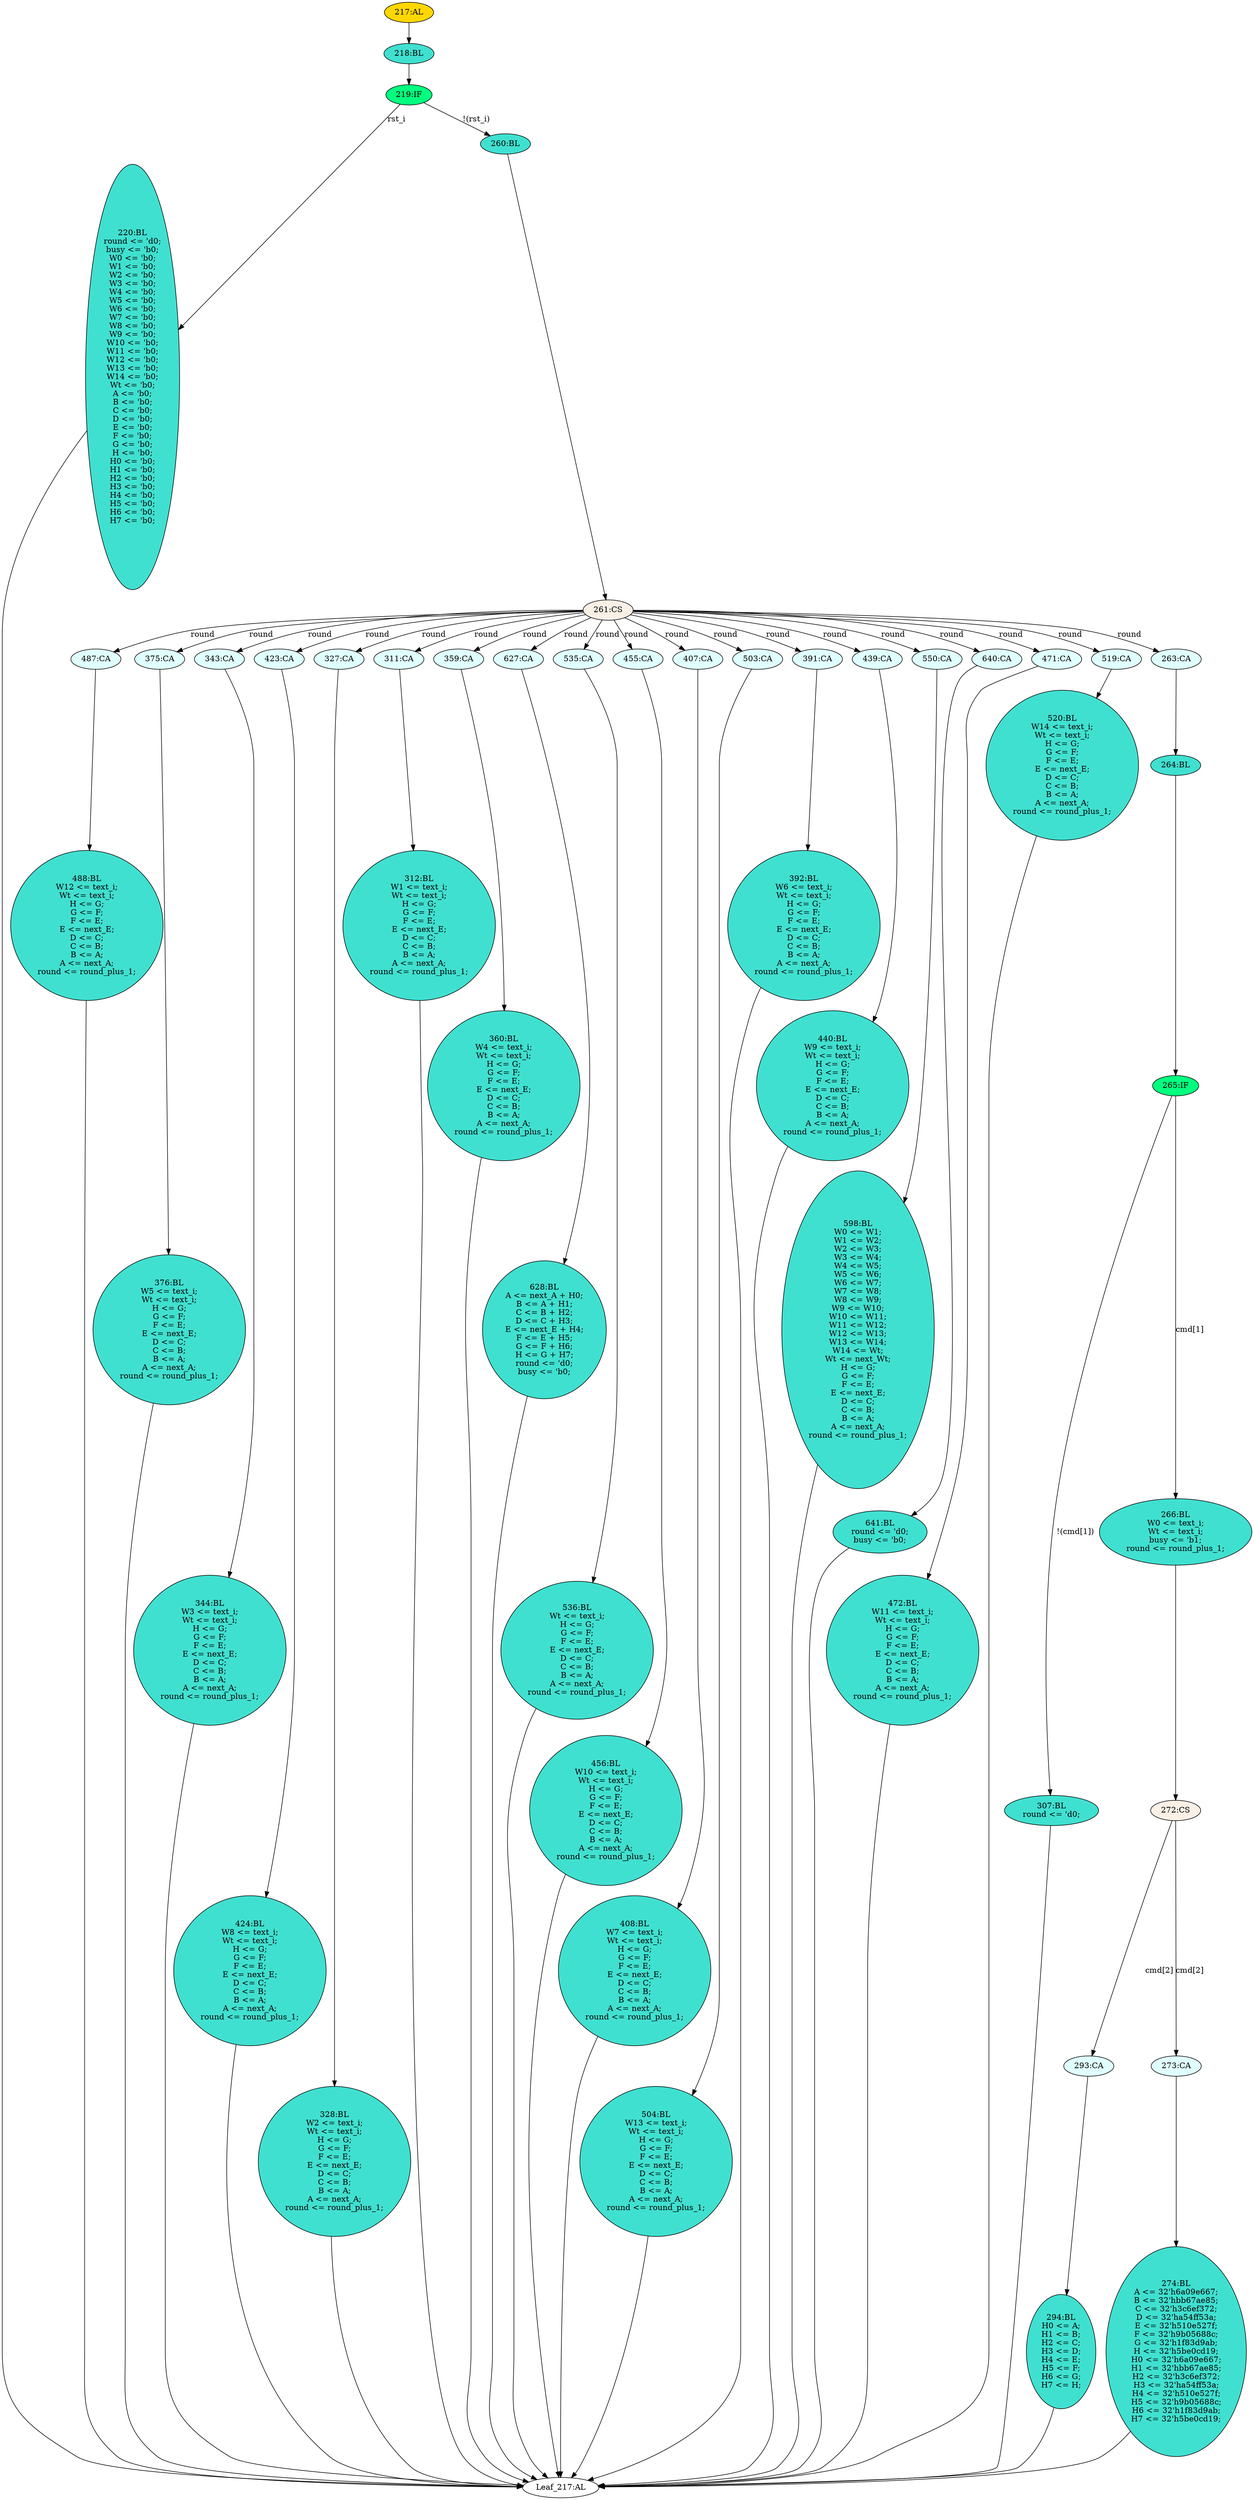 strict digraph "" {
	node [label="\N"];
	"487:CA"	 [ast="<pyverilog.vparser.ast.Case object at 0x7f28be082c10>",
		fillcolor=lightcyan,
		label="487:CA",
		statements="[]",
		style=filled,
		typ=Case];
	"488:BL"	 [ast="<pyverilog.vparser.ast.Block object at 0x7f28be082c90>",
		fillcolor=turquoise,
		label="488:BL
W12 <= text_i;
Wt <= text_i;
H <= G;
G <= F;
F <= E;
E <= next_E;
D <= C;
C <= B;
B <= A;
A <= next_A;
round <= round_plus_\
1;",
		statements="[<pyverilog.vparser.ast.NonblockingSubstitution object at 0x7f28be082cd0>, <pyverilog.vparser.ast.NonblockingSubstitution object \
at 0x7f28be082e10>, <pyverilog.vparser.ast.NonblockingSubstitution object at 0x7f28be082f50>, <pyverilog.vparser.ast.NonblockingSubstitution \
object at 0x7f28be0830d0>, <pyverilog.vparser.ast.NonblockingSubstitution object at 0x7f28be083210>, <pyverilog.vparser.ast.NonblockingSubstitution \
object at 0x7f28be083350>, <pyverilog.vparser.ast.NonblockingSubstitution object at 0x7f28be083490>, <pyverilog.vparser.ast.NonblockingSubstitution \
object at 0x7f28be0835d0>, <pyverilog.vparser.ast.NonblockingSubstitution object at 0x7f28be083710>, <pyverilog.vparser.ast.NonblockingSubstitution \
object at 0x7f28be083850>, <pyverilog.vparser.ast.NonblockingSubstitution object at 0x7f28be083990>]",
		style=filled,
		typ=Block];
	"487:CA" -> "488:BL"	 [cond="[]",
		lineno=None];
	"375:CA"	 [ast="<pyverilog.vparser.ast.Case object at 0x7f28be083b10>",
		fillcolor=lightcyan,
		label="375:CA",
		statements="[]",
		style=filled,
		typ=Case];
	"376:BL"	 [ast="<pyverilog.vparser.ast.Block object at 0x7f28be083b90>",
		fillcolor=turquoise,
		label="376:BL
W5 <= text_i;
Wt <= text_i;
H <= G;
G <= F;
F <= E;
E <= next_E;
D <= C;
C <= B;
B <= A;
A <= next_A;
round <= round_plus_\
1;",
		statements="[<pyverilog.vparser.ast.NonblockingSubstitution object at 0x7f28be083bd0>, <pyverilog.vparser.ast.NonblockingSubstitution object \
at 0x7f28be083d10>, <pyverilog.vparser.ast.NonblockingSubstitution object at 0x7f28be083e50>, <pyverilog.vparser.ast.NonblockingSubstitution \
object at 0x7f28be083f90>, <pyverilog.vparser.ast.NonblockingSubstitution object at 0x7f28be084110>, <pyverilog.vparser.ast.NonblockingSubstitution \
object at 0x7f28be084250>, <pyverilog.vparser.ast.NonblockingSubstitution object at 0x7f28be084390>, <pyverilog.vparser.ast.NonblockingSubstitution \
object at 0x7f28be0844d0>, <pyverilog.vparser.ast.NonblockingSubstitution object at 0x7f28be084610>, <pyverilog.vparser.ast.NonblockingSubstitution \
object at 0x7f28be084750>, <pyverilog.vparser.ast.NonblockingSubstitution object at 0x7f28be084890>]",
		style=filled,
		typ=Block];
	"375:CA" -> "376:BL"	 [cond="[]",
		lineno=None];
	"344:BL"	 [ast="<pyverilog.vparser.ast.Block object at 0x7f28be054590>",
		fillcolor=turquoise,
		label="344:BL
W3 <= text_i;
Wt <= text_i;
H <= G;
G <= F;
F <= E;
E <= next_E;
D <= C;
C <= B;
B <= A;
A <= next_A;
round <= round_plus_\
1;",
		statements="[<pyverilog.vparser.ast.NonblockingSubstitution object at 0x7f28be0545d0>, <pyverilog.vparser.ast.NonblockingSubstitution object \
at 0x7f28be054710>, <pyverilog.vparser.ast.NonblockingSubstitution object at 0x7f28be054850>, <pyverilog.vparser.ast.NonblockingSubstitution \
object at 0x7f28be054990>, <pyverilog.vparser.ast.NonblockingSubstitution object at 0x7f28be054ad0>, <pyverilog.vparser.ast.NonblockingSubstitution \
object at 0x7f28be054c10>, <pyverilog.vparser.ast.NonblockingSubstitution object at 0x7f28be054d50>, <pyverilog.vparser.ast.NonblockingSubstitution \
object at 0x7f28be054e90>, <pyverilog.vparser.ast.NonblockingSubstitution object at 0x7f28be054fd0>, <pyverilog.vparser.ast.NonblockingSubstitution \
object at 0x7f28be05e150>, <pyverilog.vparser.ast.NonblockingSubstitution object at 0x7f28be05e290>]",
		style=filled,
		typ=Block];
	"Leaf_217:AL"	 [def_var="['W14', 'H6', 'W12', 'W11', 'H5', 'busy', 'Wt', 'A', 'C', 'B', 'E', 'D', 'G', 'F', 'H', 'H2', 'H3', 'H0', 'H1', 'W13', 'H7', 'H4', '\
W10', 'W7', 'W6', 'W5', 'W4', 'W3', 'W2', 'W1', 'W0', 'round', 'W9', 'W8']",
		label="Leaf_217:AL"];
	"344:BL" -> "Leaf_217:AL"	 [cond="[]",
		lineno=None];
	"424:BL"	 [ast="<pyverilog.vparser.ast.Block object at 0x7f28be0a4550>",
		fillcolor=turquoise,
		label="424:BL
W8 <= text_i;
Wt <= text_i;
H <= G;
G <= F;
F <= E;
E <= next_E;
D <= C;
C <= B;
B <= A;
A <= next_A;
round <= round_plus_\
1;",
		statements="[<pyverilog.vparser.ast.NonblockingSubstitution object at 0x7f28be092710>, <pyverilog.vparser.ast.NonblockingSubstitution object \
at 0x7f28be092850>, <pyverilog.vparser.ast.NonblockingSubstitution object at 0x7f28be092990>, <pyverilog.vparser.ast.NonblockingSubstitution \
object at 0x7f28be092ad0>, <pyverilog.vparser.ast.NonblockingSubstitution object at 0x7f28be092c10>, <pyverilog.vparser.ast.NonblockingSubstitution \
object at 0x7f28be092d50>, <pyverilog.vparser.ast.NonblockingSubstitution object at 0x7f28be092e90>, <pyverilog.vparser.ast.NonblockingSubstitution \
object at 0x7f28be092fd0>, <pyverilog.vparser.ast.NonblockingSubstitution object at 0x7f28be0a4150>, <pyverilog.vparser.ast.NonblockingSubstitution \
object at 0x7f28be0a4290>, <pyverilog.vparser.ast.NonblockingSubstitution object at 0x7f28be0a43d0>]",
		style=filled,
		typ=Block];
	"424:BL" -> "Leaf_217:AL"	 [cond="[]",
		lineno=None];
	"293:CA"	 [ast="<pyverilog.vparser.ast.Case object at 0x7f28be0a4590>",
		fillcolor=lightcyan,
		label="293:CA",
		statements="[]",
		style=filled,
		typ=Case];
	"294:BL"	 [ast="<pyverilog.vparser.ast.Block object at 0x7f28be0a4610>",
		fillcolor=turquoise,
		label="294:BL
H0 <= A;
H1 <= B;
H2 <= C;
H3 <= D;
H4 <= E;
H5 <= F;
H6 <= G;
H7 <= H;",
		statements="[<pyverilog.vparser.ast.NonblockingSubstitution object at 0x7f28be0a4650>, <pyverilog.vparser.ast.NonblockingSubstitution object \
at 0x7f28be0a4790>, <pyverilog.vparser.ast.NonblockingSubstitution object at 0x7f28be0a48d0>, <pyverilog.vparser.ast.NonblockingSubstitution \
object at 0x7f28be0a4a10>, <pyverilog.vparser.ast.NonblockingSubstitution object at 0x7f28be0a4b50>, <pyverilog.vparser.ast.NonblockingSubstitution \
object at 0x7f28be0a4c90>, <pyverilog.vparser.ast.NonblockingSubstitution object at 0x7f28be0a4dd0>, <pyverilog.vparser.ast.NonblockingSubstitution \
object at 0x7f28be0a4f10>]",
		style=filled,
		typ=Block];
	"293:CA" -> "294:BL"	 [cond="[]",
		lineno=None];
	"273:CA"	 [ast="<pyverilog.vparser.ast.Case object at 0x7f28be0ae090>",
		fillcolor=lightcyan,
		label="273:CA",
		statements="[]",
		style=filled,
		typ=Case];
	"274:BL"	 [ast="<pyverilog.vparser.ast.Block object at 0x7f28be0ae110>",
		fillcolor=turquoise,
		label="274:BL
A <= 32'h6a09e667;
B <= 32'hbb67ae85;
C <= 32'h3c6ef372;
D <= 32'ha54ff53a;
E <= 32'h510e527f;
F <= 32'h9b05688c;
G <= 32'\
h1f83d9ab;
H <= 32'h5be0cd19;
H0 <= 32'h6a09e667;
H1 <= 32'hbb67ae85;
H2 <= 32'h3c6ef372;
H3 <= 32'ha54ff53a;
H4 <= 32'h510e527f;
\
H5 <= 32'h9b05688c;
H6 <= 32'h1f83d9ab;
H7 <= 32'h5be0cd19;",
		statements="[<pyverilog.vparser.ast.NonblockingSubstitution object at 0x7f28be0ae150>, <pyverilog.vparser.ast.NonblockingSubstitution object \
at 0x7f28be0ae2d0>, <pyverilog.vparser.ast.NonblockingSubstitution object at 0x7f28be0ae450>, <pyverilog.vparser.ast.NonblockingSubstitution \
object at 0x7f28be0ae5d0>, <pyverilog.vparser.ast.NonblockingSubstitution object at 0x7f28be0ae750>, <pyverilog.vparser.ast.NonblockingSubstitution \
object at 0x7f28be0ae8d0>, <pyverilog.vparser.ast.NonblockingSubstitution object at 0x7f28be0aea50>, <pyverilog.vparser.ast.NonblockingSubstitution \
object at 0x7f28be0aebd0>, <pyverilog.vparser.ast.NonblockingSubstitution object at 0x7f28be0aed50>, <pyverilog.vparser.ast.NonblockingSubstitution \
object at 0x7f28be0aeed0>, <pyverilog.vparser.ast.NonblockingSubstitution object at 0x7f28be0b7090>, <pyverilog.vparser.ast.NonblockingSubstitution \
object at 0x7f28be0b7210>, <pyverilog.vparser.ast.NonblockingSubstitution object at 0x7f28be0b7390>, <pyverilog.vparser.ast.NonblockingSubstitution \
object at 0x7f28be0b7510>, <pyverilog.vparser.ast.NonblockingSubstitution object at 0x7f28be0b7690>, <pyverilog.vparser.ast.NonblockingSubstitution \
object at 0x7f28be0b7810>]",
		style=filled,
		typ=Block];
	"273:CA" -> "274:BL"	 [cond="[]",
		lineno=None];
	"220:BL"	 [ast="<pyverilog.vparser.ast.Block object at 0x7f28be0544d0>",
		fillcolor=turquoise,
		label="220:BL
round <= 'd0;
busy <= 'b0;
W0 <= 'b0;
W1 <= 'b0;
W2 <= 'b0;
W3 <= 'b0;
W4 <= 'b0;
W5 <= 'b0;
W6 <= 'b0;
W7 <= 'b0;
W8 <= '\
b0;
W9 <= 'b0;
W10 <= 'b0;
W11 <= 'b0;
W12 <= 'b0;
W13 <= 'b0;
W14 <= 'b0;
Wt <= 'b0;
A <= 'b0;
B <= 'b0;
C <= 'b0;
D <= 'b0;
E <= '\
b0;
F <= 'b0;
G <= 'b0;
H <= 'b0;
H0 <= 'b0;
H1 <= 'b0;
H2 <= 'b0;
H3 <= 'b0;
H4 <= 'b0;
H5 <= 'b0;
H6 <= 'b0;
H7 <= 'b0;",
		statements="[<pyverilog.vparser.ast.NonblockingSubstitution object at 0x7f28be0b7990>, <pyverilog.vparser.ast.NonblockingSubstitution object \
at 0x7f28be0b7ad0>, <pyverilog.vparser.ast.NonblockingSubstitution object at 0x7f28be0b7c10>, <pyverilog.vparser.ast.NonblockingSubstitution \
object at 0x7f28be0b7d50>, <pyverilog.vparser.ast.NonblockingSubstitution object at 0x7f28be0b7e90>, <pyverilog.vparser.ast.NonblockingSubstitution \
object at 0x7f28be0b7fd0>, <pyverilog.vparser.ast.NonblockingSubstitution object at 0x7f28be040150>, <pyverilog.vparser.ast.NonblockingSubstitution \
object at 0x7f28be040290>, <pyverilog.vparser.ast.NonblockingSubstitution object at 0x7f28be0403d0>, <pyverilog.vparser.ast.NonblockingSubstitution \
object at 0x7f28be040510>, <pyverilog.vparser.ast.NonblockingSubstitution object at 0x7f28be040650>, <pyverilog.vparser.ast.NonblockingSubstitution \
object at 0x7f28be040790>, <pyverilog.vparser.ast.NonblockingSubstitution object at 0x7f28be0408d0>, <pyverilog.vparser.ast.NonblockingSubstitution \
object at 0x7f28be040a10>, <pyverilog.vparser.ast.NonblockingSubstitution object at 0x7f28be040b50>, <pyverilog.vparser.ast.NonblockingSubstitution \
object at 0x7f28be040c90>, <pyverilog.vparser.ast.NonblockingSubstitution object at 0x7f28be040dd0>, <pyverilog.vparser.ast.NonblockingSubstitution \
object at 0x7f28be040f10>, <pyverilog.vparser.ast.NonblockingSubstitution object at 0x7f28be04a090>, <pyverilog.vparser.ast.NonblockingSubstitution \
object at 0x7f28be04a1d0>, <pyverilog.vparser.ast.NonblockingSubstitution object at 0x7f28be04a310>, <pyverilog.vparser.ast.NonblockingSubstitution \
object at 0x7f28be04a450>, <pyverilog.vparser.ast.NonblockingSubstitution object at 0x7f28be04a590>, <pyverilog.vparser.ast.NonblockingSubstitution \
object at 0x7f28be04a6d0>, <pyverilog.vparser.ast.NonblockingSubstitution object at 0x7f28be04a810>, <pyverilog.vparser.ast.NonblockingSubstitution \
object at 0x7f28be04a950>, <pyverilog.vparser.ast.NonblockingSubstitution object at 0x7f28be04aa90>, <pyverilog.vparser.ast.NonblockingSubstitution \
object at 0x7f28be04abd0>, <pyverilog.vparser.ast.NonblockingSubstitution object at 0x7f28be04ad10>, <pyverilog.vparser.ast.NonblockingSubstitution \
object at 0x7f28be04ae50>, <pyverilog.vparser.ast.NonblockingSubstitution object at 0x7f28be04af90>, <pyverilog.vparser.ast.NonblockingSubstitution \
object at 0x7f28be054110>, <pyverilog.vparser.ast.NonblockingSubstitution object at 0x7f28be054250>, <pyverilog.vparser.ast.NonblockingSubstitution \
object at 0x7f28be054390>]",
		style=filled,
		typ=Block];
	"220:BL" -> "Leaf_217:AL"	 [cond="[]",
		lineno=None];
	"343:CA"	 [ast="<pyverilog.vparser.ast.Case object at 0x7f28be054510>",
		fillcolor=lightcyan,
		label="343:CA",
		statements="[]",
		style=filled,
		typ=Case];
	"343:CA" -> "344:BL"	 [cond="[]",
		lineno=None];
	"423:CA"	 [ast="<pyverilog.vparser.ast.Case object at 0x7f28be05e410>",
		fillcolor=lightcyan,
		label="423:CA",
		statements="[]",
		style=filled,
		typ=Case];
	"423:CA" -> "424:BL"	 [cond="[]",
		lineno=None];
	"294:BL" -> "Leaf_217:AL"	 [cond="[]",
		lineno=None];
	"261:CS"	 [ast="<pyverilog.vparser.ast.CaseStatement object at 0x7f28be05e490>",
		fillcolor=linen,
		label="261:CS",
		statements="[]",
		style=filled,
		typ=CaseStatement];
	"261:CS" -> "487:CA"	 [cond="['round']",
		label=round,
		lineno=261];
	"261:CS" -> "375:CA"	 [cond="['round']",
		label=round,
		lineno=261];
	"261:CS" -> "343:CA"	 [cond="['round']",
		label=round,
		lineno=261];
	"261:CS" -> "423:CA"	 [cond="['round']",
		label=round,
		lineno=261];
	"327:CA"	 [ast="<pyverilog.vparser.ast.Case object at 0x7f28be068050>",
		fillcolor=lightcyan,
		label="327:CA",
		statements="[]",
		style=filled,
		typ=Case];
	"261:CS" -> "327:CA"	 [cond="['round']",
		label=round,
		lineno=261];
	"311:CA"	 [ast="<pyverilog.vparser.ast.Case object at 0x7f28be05ef90>",
		fillcolor=lightcyan,
		label="311:CA",
		statements="[]",
		style=filled,
		typ=Case];
	"261:CS" -> "311:CA"	 [cond="['round']",
		label=round,
		lineno=261];
	"359:CA"	 [ast="<pyverilog.vparser.ast.Case object at 0x7f28be0680d0>",
		fillcolor=lightcyan,
		label="359:CA",
		statements="[]",
		style=filled,
		typ=Case];
	"261:CS" -> "359:CA"	 [cond="['round']",
		label=round,
		lineno=261];
	"627:CA"	 [ast="<pyverilog.vparser.ast.Case object at 0x7f28bdfcb550>",
		fillcolor=lightcyan,
		label="627:CA",
		statements="[]",
		style=filled,
		typ=Case];
	"261:CS" -> "627:CA"	 [cond="['round']",
		label=round,
		lineno=261];
	"535:CA"	 [ast="<pyverilog.vparser.ast.Case object at 0x7f28be023a90>",
		fillcolor=lightcyan,
		label="535:CA",
		statements="[]",
		style=filled,
		typ=Case];
	"261:CS" -> "535:CA"	 [cond="['round']",
		label=round,
		lineno=261];
	"455:CA"	 [ast="<pyverilog.vparser.ast.Case object at 0x7f28be006c10>",
		fillcolor=lightcyan,
		label="455:CA",
		statements="[]",
		style=filled,
		typ=Case];
	"261:CS" -> "455:CA"	 [cond="['round']",
		label=round,
		lineno=261];
	"407:CA"	 [ast="<pyverilog.vparser.ast.Case object at 0x7f28be071e90>",
		fillcolor=lightcyan,
		label="407:CA",
		statements="[]",
		style=filled,
		typ=Case];
	"261:CS" -> "407:CA"	 [cond="['round']",
		label=round,
		lineno=261];
	"503:CA"	 [ast="<pyverilog.vparser.ast.Case object at 0x7f28be019a90>",
		fillcolor=lightcyan,
		label="503:CA",
		statements="[]",
		style=filled,
		typ=Case];
	"261:CS" -> "503:CA"	 [cond="['round']",
		label=round,
		lineno=261];
	"391:CA"	 [ast="<pyverilog.vparser.ast.Case object at 0x7f28be068f90>",
		fillcolor=lightcyan,
		label="391:CA",
		statements="[]",
		style=filled,
		typ=Case];
	"261:CS" -> "391:CA"	 [cond="['round']",
		label=round,
		lineno=261];
	"439:CA"	 [ast="<pyverilog.vparser.ast.Case object at 0x7f28be07cd10>",
		fillcolor=lightcyan,
		label="439:CA",
		statements="[]",
		style=filled,
		typ=Case];
	"261:CS" -> "439:CA"	 [cond="['round']",
		label=round,
		lineno=261];
	"550:CA"	 [ast="<pyverilog.vparser.ast.Case object at 0x7f28be02d890>",
		fillcolor=lightcyan,
		label="550:CA",
		statements="[]",
		style=filled,
		typ=Case];
	"261:CS" -> "550:CA"	 [cond="['round']",
		label=round,
		lineno=261];
	"640:CA"	 [ast="<pyverilog.vparser.ast.Case object at 0x7f28bdfd4710>",
		fillcolor=lightcyan,
		label="640:CA",
		statements="[]",
		style=filled,
		typ=Case];
	"261:CS" -> "640:CA"	 [cond="['round']",
		label=round,
		lineno=261];
	"471:CA"	 [ast="<pyverilog.vparser.ast.Case object at 0x7f28be010b50>",
		fillcolor=lightcyan,
		label="471:CA",
		statements="[]",
		style=filled,
		typ=Case];
	"261:CS" -> "471:CA"	 [cond="['round']",
		label=round,
		lineno=261];
	"519:CA"	 [ast="<pyverilog.vparser.ast.Case object at 0x7f28be0239d0>",
		fillcolor=lightcyan,
		label="519:CA",
		statements="[]",
		style=filled,
		typ=Case];
	"261:CS" -> "519:CA"	 [cond="['round']",
		label=round,
		lineno=261];
	"263:CA"	 [ast="<pyverilog.vparser.ast.Case object at 0x7f28be05e550>",
		fillcolor=lightcyan,
		label="263:CA",
		statements="[]",
		style=filled,
		typ=Case];
	"261:CS" -> "263:CA"	 [cond="['round']",
		label=round,
		lineno=261];
	"260:BL"	 [ast="<pyverilog.vparser.ast.Block object at 0x7f28bdfd4a50>",
		fillcolor=turquoise,
		label="260:BL",
		statements="[]",
		style=filled,
		typ=Block];
	"260:BL" -> "261:CS"	 [cond="[]",
		lineno=None];
	"360:BL"	 [ast="<pyverilog.vparser.ast.Block object at 0x7f28be068150>",
		fillcolor=turquoise,
		label="360:BL
W4 <= text_i;
Wt <= text_i;
H <= G;
G <= F;
F <= E;
E <= next_E;
D <= C;
C <= B;
B <= A;
A <= next_A;
round <= round_plus_\
1;",
		statements="[<pyverilog.vparser.ast.NonblockingSubstitution object at 0x7f28be068190>, <pyverilog.vparser.ast.NonblockingSubstitution object \
at 0x7f28be0682d0>, <pyverilog.vparser.ast.NonblockingSubstitution object at 0x7f28be068410>, <pyverilog.vparser.ast.NonblockingSubstitution \
object at 0x7f28be068550>, <pyverilog.vparser.ast.NonblockingSubstitution object at 0x7f28be068690>, <pyverilog.vparser.ast.NonblockingSubstitution \
object at 0x7f28be0687d0>, <pyverilog.vparser.ast.NonblockingSubstitution object at 0x7f28be068910>, <pyverilog.vparser.ast.NonblockingSubstitution \
object at 0x7f28be068a50>, <pyverilog.vparser.ast.NonblockingSubstitution object at 0x7f28be068b90>, <pyverilog.vparser.ast.NonblockingSubstitution \
object at 0x7f28be068cd0>, <pyverilog.vparser.ast.NonblockingSubstitution object at 0x7f28be068e10>]",
		style=filled,
		typ=Block];
	"360:BL" -> "Leaf_217:AL"	 [cond="[]",
		lineno=None];
	"328:BL"	 [ast="<pyverilog.vparser.ast.Block object at 0x7f28be088850>",
		fillcolor=turquoise,
		label="328:BL
W2 <= text_i;
Wt <= text_i;
H <= G;
G <= F;
F <= E;
E <= next_E;
D <= C;
C <= B;
B <= A;
A <= next_A;
round <= round_plus_\
1;",
		statements="[<pyverilog.vparser.ast.NonblockingSubstitution object at 0x7f28be084a10>, <pyverilog.vparser.ast.NonblockingSubstitution object \
at 0x7f28be084b50>, <pyverilog.vparser.ast.NonblockingSubstitution object at 0x7f28be084c90>, <pyverilog.vparser.ast.NonblockingSubstitution \
object at 0x7f28be084dd0>, <pyverilog.vparser.ast.NonblockingSubstitution object at 0x7f28be084f10>, <pyverilog.vparser.ast.NonblockingSubstitution \
object at 0x7f28be088090>, <pyverilog.vparser.ast.NonblockingSubstitution object at 0x7f28be0881d0>, <pyverilog.vparser.ast.NonblockingSubstitution \
object at 0x7f28be088310>, <pyverilog.vparser.ast.NonblockingSubstitution object at 0x7f28be088450>, <pyverilog.vparser.ast.NonblockingSubstitution \
object at 0x7f28be088590>, <pyverilog.vparser.ast.NonblockingSubstitution object at 0x7f28be0886d0>]",
		style=filled,
		typ=Block];
	"327:CA" -> "328:BL"	 [cond="[]",
		lineno=None];
	"312:BL"	 [ast="<pyverilog.vparser.ast.Block object at 0x7f28be082bd0>",
		fillcolor=turquoise,
		label="312:BL
W1 <= text_i;
Wt <= text_i;
H <= G;
G <= F;
F <= E;
E <= next_E;
D <= C;
C <= B;
B <= A;
A <= next_A;
round <= round_plus_\
1;",
		statements="[<pyverilog.vparser.ast.NonblockingSubstitution object at 0x7f28be102d50>, <pyverilog.vparser.ast.NonblockingSubstitution object \
at 0x7f28be102ed0>, <pyverilog.vparser.ast.NonblockingSubstitution object at 0x7f28be082050>, <pyverilog.vparser.ast.NonblockingSubstitution \
object at 0x7f28be082190>, <pyverilog.vparser.ast.NonblockingSubstitution object at 0x7f28be0822d0>, <pyverilog.vparser.ast.NonblockingSubstitution \
object at 0x7f28be082410>, <pyverilog.vparser.ast.NonblockingSubstitution object at 0x7f28be082550>, <pyverilog.vparser.ast.NonblockingSubstitution \
object at 0x7f28be082690>, <pyverilog.vparser.ast.NonblockingSubstitution object at 0x7f28be0827d0>, <pyverilog.vparser.ast.NonblockingSubstitution \
object at 0x7f28be082910>, <pyverilog.vparser.ast.NonblockingSubstitution object at 0x7f28be082a50>]",
		style=filled,
		typ=Block];
	"311:CA" -> "312:BL"	 [cond="[]",
		lineno=None];
	"359:CA" -> "360:BL"	 [cond="[]",
		lineno=None];
	"628:BL"	 [ast="<pyverilog.vparser.ast.Block object at 0x7f28bdfcb5d0>",
		fillcolor=turquoise,
		label="628:BL
A <= next_A + H0;
B <= A + H1;
C <= B + H2;
D <= C + H3;
E <= next_E + H4;
F <= E + H5;
G <= F + H6;
H <= G + H7;
round <= '\
d0;
busy <= 'b0;",
		statements="[<pyverilog.vparser.ast.NonblockingSubstitution object at 0x7f28bdfcb610>, <pyverilog.vparser.ast.NonblockingSubstitution object \
at 0x7f28bdfcb810>, <pyverilog.vparser.ast.NonblockingSubstitution object at 0x7f28bdfcb9d0>, <pyverilog.vparser.ast.NonblockingSubstitution \
object at 0x7f28bdfcbb90>, <pyverilog.vparser.ast.NonblockingSubstitution object at 0x7f28bdfcbd50>, <pyverilog.vparser.ast.NonblockingSubstitution \
object at 0x7f28bdfcbf10>, <pyverilog.vparser.ast.NonblockingSubstitution object at 0x7f28bdfd4110>, <pyverilog.vparser.ast.NonblockingSubstitution \
object at 0x7f28bdfd42d0>, <pyverilog.vparser.ast.NonblockingSubstitution object at 0x7f28bdfd4490>, <pyverilog.vparser.ast.NonblockingSubstitution \
object at 0x7f28bdfd45d0>]",
		style=filled,
		typ=Block];
	"627:CA" -> "628:BL"	 [cond="[]",
		lineno=None];
	"536:BL"	 [ast="<pyverilog.vparser.ast.Block object at 0x7f28be023b10>",
		fillcolor=turquoise,
		label="536:BL
Wt <= text_i;
H <= G;
G <= F;
F <= E;
E <= next_E;
D <= C;
C <= B;
B <= A;
A <= next_A;
round <= round_plus_1;",
		statements="[<pyverilog.vparser.ast.NonblockingSubstitution object at 0x7f28be023b50>, <pyverilog.vparser.ast.NonblockingSubstitution object \
at 0x7f28be023cd0>, <pyverilog.vparser.ast.NonblockingSubstitution object at 0x7f28be023e10>, <pyverilog.vparser.ast.NonblockingSubstitution \
object at 0x7f28be023f50>, <pyverilog.vparser.ast.NonblockingSubstitution object at 0x7f28be02d0d0>, <pyverilog.vparser.ast.NonblockingSubstitution \
object at 0x7f28be02d210>, <pyverilog.vparser.ast.NonblockingSubstitution object at 0x7f28be02d350>, <pyverilog.vparser.ast.NonblockingSubstitution \
object at 0x7f28be02d490>, <pyverilog.vparser.ast.NonblockingSubstitution object at 0x7f28be02d5d0>, <pyverilog.vparser.ast.NonblockingSubstitution \
object at 0x7f28be02d710>]",
		style=filled,
		typ=Block];
	"535:CA" -> "536:BL"	 [cond="[]",
		lineno=None];
	"456:BL"	 [ast="<pyverilog.vparser.ast.Block object at 0x7f28be006c90>",
		fillcolor=turquoise,
		label="456:BL
W10 <= text_i;
Wt <= text_i;
H <= G;
G <= F;
F <= E;
E <= next_E;
D <= C;
C <= B;
B <= A;
A <= next_A;
round <= round_plus_\
1;",
		statements="[<pyverilog.vparser.ast.NonblockingSubstitution object at 0x7f28be006cd0>, <pyverilog.vparser.ast.NonblockingSubstitution object \
at 0x7f28be006e50>, <pyverilog.vparser.ast.NonblockingSubstitution object at 0x7f28be006f90>, <pyverilog.vparser.ast.NonblockingSubstitution \
object at 0x7f28be010110>, <pyverilog.vparser.ast.NonblockingSubstitution object at 0x7f28be010250>, <pyverilog.vparser.ast.NonblockingSubstitution \
object at 0x7f28be010390>, <pyverilog.vparser.ast.NonblockingSubstitution object at 0x7f28be0104d0>, <pyverilog.vparser.ast.NonblockingSubstitution \
object at 0x7f28be010610>, <pyverilog.vparser.ast.NonblockingSubstitution object at 0x7f28be010750>, <pyverilog.vparser.ast.NonblockingSubstitution \
object at 0x7f28be010890>, <pyverilog.vparser.ast.NonblockingSubstitution object at 0x7f28be0109d0>]",
		style=filled,
		typ=Block];
	"455:CA" -> "456:BL"	 [cond="[]",
		lineno=None];
	"376:BL" -> "Leaf_217:AL"	 [cond="[]",
		lineno=None];
	"488:BL" -> "Leaf_217:AL"	 [cond="[]",
		lineno=None];
	"218:BL"	 [ast="<pyverilog.vparser.ast.Block object at 0x7f28bdfd4ad0>",
		fillcolor=turquoise,
		label="218:BL",
		statements="[]",
		style=filled,
		typ=Block];
	"219:IF"	 [ast="<pyverilog.vparser.ast.IfStatement object at 0x7f28bdfd4b10>",
		fillcolor=springgreen,
		label="219:IF",
		statements="[]",
		style=filled,
		typ=IfStatement];
	"218:BL" -> "219:IF"	 [cond="[]",
		lineno=None];
	"504:BL"	 [ast="<pyverilog.vparser.ast.Block object at 0x7f28be019b10>",
		fillcolor=turquoise,
		label="504:BL
W13 <= text_i;
Wt <= text_i;
H <= G;
G <= F;
F <= E;
E <= next_E;
D <= C;
C <= B;
B <= A;
A <= next_A;
round <= round_plus_\
1;",
		statements="[<pyverilog.vparser.ast.NonblockingSubstitution object at 0x7f28be019b50>, <pyverilog.vparser.ast.NonblockingSubstitution object \
at 0x7f28be019cd0>, <pyverilog.vparser.ast.NonblockingSubstitution object at 0x7f28be019e10>, <pyverilog.vparser.ast.NonblockingSubstitution \
object at 0x7f28be019f50>, <pyverilog.vparser.ast.NonblockingSubstitution object at 0x7f28be0230d0>, <pyverilog.vparser.ast.NonblockingSubstitution \
object at 0x7f28be023210>, <pyverilog.vparser.ast.NonblockingSubstitution object at 0x7f28be023350>, <pyverilog.vparser.ast.NonblockingSubstitution \
object at 0x7f28be023490>, <pyverilog.vparser.ast.NonblockingSubstitution object at 0x7f28be0235d0>, <pyverilog.vparser.ast.NonblockingSubstitution \
object at 0x7f28be023710>, <pyverilog.vparser.ast.NonblockingSubstitution object at 0x7f28be023850>]",
		style=filled,
		typ=Block];
	"504:BL" -> "Leaf_217:AL"	 [cond="[]",
		lineno=None];
	"274:BL" -> "Leaf_217:AL"	 [cond="[]",
		lineno=None];
	"408:BL"	 [ast="<pyverilog.vparser.ast.Block object at 0x7f28be071f10>",
		fillcolor=turquoise,
		label="408:BL
W7 <= text_i;
Wt <= text_i;
H <= G;
G <= F;
F <= E;
E <= next_E;
D <= C;
C <= B;
B <= A;
A <= next_A;
round <= round_plus_\
1;",
		statements="[<pyverilog.vparser.ast.NonblockingSubstitution object at 0x7f28be071f50>, <pyverilog.vparser.ast.NonblockingSubstitution object \
at 0x7f28be07c0d0>, <pyverilog.vparser.ast.NonblockingSubstitution object at 0x7f28be07c210>, <pyverilog.vparser.ast.NonblockingSubstitution \
object at 0x7f28be07c350>, <pyverilog.vparser.ast.NonblockingSubstitution object at 0x7f28be07c490>, <pyverilog.vparser.ast.NonblockingSubstitution \
object at 0x7f28be07c5d0>, <pyverilog.vparser.ast.NonblockingSubstitution object at 0x7f28be07c710>, <pyverilog.vparser.ast.NonblockingSubstitution \
object at 0x7f28be07c850>, <pyverilog.vparser.ast.NonblockingSubstitution object at 0x7f28be151510>, <pyverilog.vparser.ast.NonblockingSubstitution \
object at 0x7f28be07ca50>, <pyverilog.vparser.ast.NonblockingSubstitution object at 0x7f28be07cb90>]",
		style=filled,
		typ=Block];
	"407:CA" -> "408:BL"	 [cond="[]",
		lineno=None];
	"456:BL" -> "Leaf_217:AL"	 [cond="[]",
		lineno=None];
	"312:BL" -> "Leaf_217:AL"	 [cond="[]",
		lineno=None];
	"307:BL"	 [ast="<pyverilog.vparser.ast.Block object at 0x7f28be05e690>",
		fillcolor=turquoise,
		label="307:BL
round <= 'd0;",
		statements="[<pyverilog.vparser.ast.NonblockingSubstitution object at 0x7f28be05e6d0>]",
		style=filled,
		typ=Block];
	"307:BL" -> "Leaf_217:AL"	 [cond="[]",
		lineno=None];
	"641:BL"	 [ast="<pyverilog.vparser.ast.Block object at 0x7f28bdfd4750>",
		fillcolor=turquoise,
		label="641:BL
round <= 'd0;
busy <= 'b0;",
		statements="[<pyverilog.vparser.ast.NonblockingSubstitution object at 0x7f28bdfd4790>, <pyverilog.vparser.ast.NonblockingSubstitution object \
at 0x7f28bdfd48d0>]",
		style=filled,
		typ=Block];
	"641:BL" -> "Leaf_217:AL"	 [cond="[]",
		lineno=None];
	"219:IF" -> "220:BL"	 [cond="['rst_i']",
		label=rst_i,
		lineno=219];
	"219:IF" -> "260:BL"	 [cond="['rst_i']",
		label="!(rst_i)",
		lineno=219];
	"472:BL"	 [ast="<pyverilog.vparser.ast.Block object at 0x7f28be010bd0>",
		fillcolor=turquoise,
		label="472:BL
W11 <= text_i;
Wt <= text_i;
H <= G;
G <= F;
F <= E;
E <= next_E;
D <= C;
C <= B;
B <= A;
A <= next_A;
round <= round_plus_\
1;",
		statements="[<pyverilog.vparser.ast.NonblockingSubstitution object at 0x7f28be010c10>, <pyverilog.vparser.ast.NonblockingSubstitution object \
at 0x7f28be010d90>, <pyverilog.vparser.ast.NonblockingSubstitution object at 0x7f28be010ed0>, <pyverilog.vparser.ast.NonblockingSubstitution \
object at 0x7f28be019050>, <pyverilog.vparser.ast.NonblockingSubstitution object at 0x7f28be019190>, <pyverilog.vparser.ast.NonblockingSubstitution \
object at 0x7f28be0192d0>, <pyverilog.vparser.ast.NonblockingSubstitution object at 0x7f28be019410>, <pyverilog.vparser.ast.NonblockingSubstitution \
object at 0x7f28be019550>, <pyverilog.vparser.ast.NonblockingSubstitution object at 0x7f28be019690>, <pyverilog.vparser.ast.NonblockingSubstitution \
object at 0x7f28be0197d0>, <pyverilog.vparser.ast.NonblockingSubstitution object at 0x7f28be019910>]",
		style=filled,
		typ=Block];
	"472:BL" -> "Leaf_217:AL"	 [cond="[]",
		lineno=None];
	"503:CA" -> "504:BL"	 [cond="[]",
		lineno=None];
	"392:BL"	 [ast="<pyverilog.vparser.ast.Block object at 0x7f28be071050>",
		fillcolor=turquoise,
		label="392:BL
W6 <= text_i;
Wt <= text_i;
H <= G;
G <= F;
F <= E;
E <= next_E;
D <= C;
C <= B;
B <= A;
A <= next_A;
round <= round_plus_\
1;",
		statements="[<pyverilog.vparser.ast.NonblockingSubstitution object at 0x7f28be071090>, <pyverilog.vparser.ast.NonblockingSubstitution object \
at 0x7f28be0711d0>, <pyverilog.vparser.ast.NonblockingSubstitution object at 0x7f28be071310>, <pyverilog.vparser.ast.NonblockingSubstitution \
object at 0x7f28be071450>, <pyverilog.vparser.ast.NonblockingSubstitution object at 0x7f28be071590>, <pyverilog.vparser.ast.NonblockingSubstitution \
object at 0x7f28be0716d0>, <pyverilog.vparser.ast.NonblockingSubstitution object at 0x7f28be071810>, <pyverilog.vparser.ast.NonblockingSubstitution \
object at 0x7f28be071950>, <pyverilog.vparser.ast.NonblockingSubstitution object at 0x7f28be071a90>, <pyverilog.vparser.ast.NonblockingSubstitution \
object at 0x7f28be071bd0>, <pyverilog.vparser.ast.NonblockingSubstitution object at 0x7f28be071d10>]",
		style=filled,
		typ=Block];
	"391:CA" -> "392:BL"	 [cond="[]",
		lineno=None];
	"265:IF"	 [ast="<pyverilog.vparser.ast.IfStatement object at 0x7f28be05e610>",
		fillcolor=springgreen,
		label="265:IF",
		statements="[]",
		style=filled,
		typ=IfStatement];
	"265:IF" -> "307:BL"	 [cond="['cmd']",
		label="!(cmd[1])",
		lineno=265];
	"266:BL"	 [ast="<pyverilog.vparser.ast.Block object at 0x7f28be05e850>",
		fillcolor=turquoise,
		label="266:BL
W0 <= text_i;
Wt <= text_i;
busy <= 'b1;
round <= round_plus_1;",
		statements="[<pyverilog.vparser.ast.NonblockingSubstitution object at 0x7f28be05e890>, <pyverilog.vparser.ast.NonblockingSubstitution object \
at 0x7f28be05e9d0>, <pyverilog.vparser.ast.NonblockingSubstitution object at 0x7f28be05eb10>, <pyverilog.vparser.ast.NonblockingSubstitution \
object at 0x7f28be05ec50>]",
		style=filled,
		typ=Block];
	"265:IF" -> "266:BL"	 [cond="['cmd']",
		label="cmd[1]",
		lineno=265];
	"440:BL"	 [ast="<pyverilog.vparser.ast.Block object at 0x7f28be07cd90>",
		fillcolor=turquoise,
		label="440:BL
W9 <= text_i;
Wt <= text_i;
H <= G;
G <= F;
F <= E;
E <= next_E;
D <= C;
C <= B;
B <= A;
A <= next_A;
round <= round_plus_\
1;",
		statements="[<pyverilog.vparser.ast.NonblockingSubstitution object at 0x7f28be07cdd0>, <pyverilog.vparser.ast.NonblockingSubstitution object \
at 0x7f28be07cf10>, <pyverilog.vparser.ast.NonblockingSubstitution object at 0x7f28be006090>, <pyverilog.vparser.ast.NonblockingSubstitution \
object at 0x7f28be0061d0>, <pyverilog.vparser.ast.NonblockingSubstitution object at 0x7f28be006310>, <pyverilog.vparser.ast.NonblockingSubstitution \
object at 0x7f28be006450>, <pyverilog.vparser.ast.NonblockingSubstitution object at 0x7f28be006590>, <pyverilog.vparser.ast.NonblockingSubstitution \
object at 0x7f28be0066d0>, <pyverilog.vparser.ast.NonblockingSubstitution object at 0x7f28be006810>, <pyverilog.vparser.ast.NonblockingSubstitution \
object at 0x7f28be006950>, <pyverilog.vparser.ast.NonblockingSubstitution object at 0x7f28be006a90>]",
		style=filled,
		typ=Block];
	"439:CA" -> "440:BL"	 [cond="[]",
		lineno=None];
	"217:AL"	 [ast="<pyverilog.vparser.ast.Always object at 0x7f28bdfd4bd0>",
		clk_sens=True,
		fillcolor=gold,
		label="217:AL",
		sens="['clk_i']",
		statements="[]",
		style=filled,
		typ=Always,
		use_var="['cmd', 'W13', 'H7', 'next_Wt', 'H4', 'next_E', 'H5', 'next_A', 'G', 'text_i', 'Wt', 'A', 'C', 'B', 'E', 'D', 'rst_i', 'F', 'H', '\
H1', 'W4', 'H2', 'H3', 'H0', 'W14', 'H6', 'W12', 'W11', 'W10', 'W7', 'W6', 'W5', 'round_plus_1', 'W3', 'W2', 'W1', 'round', 'W9', '\
W8']"];
	"217:AL" -> "218:BL"	 [cond="[]",
		lineno=None];
	"520:BL"	 [ast="<pyverilog.vparser.ast.Block object at 0x7f28be0926d0>",
		fillcolor=turquoise,
		label="520:BL
W14 <= text_i;
Wt <= text_i;
H <= G;
G <= F;
F <= E;
E <= next_E;
D <= C;
C <= B;
B <= A;
A <= next_A;
round <= round_plus_\
1;",
		statements="[<pyverilog.vparser.ast.NonblockingSubstitution object at 0x7f28be088890>, <pyverilog.vparser.ast.NonblockingSubstitution object \
at 0x7f28be0889d0>, <pyverilog.vparser.ast.NonblockingSubstitution object at 0x7f28be088b10>, <pyverilog.vparser.ast.NonblockingSubstitution \
object at 0x7f28be088c50>, <pyverilog.vparser.ast.NonblockingSubstitution object at 0x7f28be088d90>, <pyverilog.vparser.ast.NonblockingSubstitution \
object at 0x7f28be088ed0>, <pyverilog.vparser.ast.NonblockingSubstitution object at 0x7f28be092050>, <pyverilog.vparser.ast.NonblockingSubstitution \
object at 0x7f28be092190>, <pyverilog.vparser.ast.NonblockingSubstitution object at 0x7f28be0922d0>, <pyverilog.vparser.ast.NonblockingSubstitution \
object at 0x7f28be092410>, <pyverilog.vparser.ast.NonblockingSubstitution object at 0x7f28be092550>]",
		style=filled,
		typ=Block];
	"520:BL" -> "Leaf_217:AL"	 [cond="[]",
		lineno=None];
	"536:BL" -> "Leaf_217:AL"	 [cond="[]",
		lineno=None];
	"328:BL" -> "Leaf_217:AL"	 [cond="[]",
		lineno=None];
	"272:CS"	 [ast="<pyverilog.vparser.ast.CaseStatement object at 0x7f28be05edd0>",
		fillcolor=linen,
		label="272:CS",
		statements="[]",
		style=filled,
		typ=CaseStatement];
	"272:CS" -> "293:CA"	 [cond="['cmd']",
		label="cmd[2]",
		lineno=272];
	"272:CS" -> "273:CA"	 [cond="['cmd']",
		label="cmd[2]",
		lineno=272];
	"598:BL"	 [ast="<pyverilog.vparser.ast.Block object at 0x7f28be037510>",
		fillcolor=turquoise,
		label="598:BL
W0 <= W1;
W1 <= W2;
W2 <= W3;
W3 <= W4;
W4 <= W5;
W5 <= W6;
W6 <= W7;
W7 <= W8;
W8 <= W9;
W9 <= W10;
W10 <= W11;
W11 <= W12;
\
W12 <= W13;
W13 <= W14;
W14 <= Wt;
Wt <= next_Wt;
H <= G;
G <= F;
F <= E;
E <= next_E;
D <= C;
C <= B;
B <= A;
A <= next_A;
round <= \
round_plus_1;",
		statements="[<pyverilog.vparser.ast.NonblockingSubstitution object at 0x7f28be037550>, <pyverilog.vparser.ast.NonblockingSubstitution object \
at 0x7f28be037690>, <pyverilog.vparser.ast.NonblockingSubstitution object at 0x7f28be0377d0>, <pyverilog.vparser.ast.NonblockingSubstitution \
object at 0x7f28be037910>, <pyverilog.vparser.ast.NonblockingSubstitution object at 0x7f28be037a50>, <pyverilog.vparser.ast.NonblockingSubstitution \
object at 0x7f28be037b90>, <pyverilog.vparser.ast.NonblockingSubstitution object at 0x7f28be037cd0>, <pyverilog.vparser.ast.NonblockingSubstitution \
object at 0x7f28be037e10>, <pyverilog.vparser.ast.NonblockingSubstitution object at 0x7f28be037f50>, <pyverilog.vparser.ast.NonblockingSubstitution \
object at 0x7f28bdfc10d0>, <pyverilog.vparser.ast.NonblockingSubstitution object at 0x7f28bdfc1210>, <pyverilog.vparser.ast.NonblockingSubstitution \
object at 0x7f28bdfc1350>, <pyverilog.vparser.ast.NonblockingSubstitution object at 0x7f28bdfc1490>, <pyverilog.vparser.ast.NonblockingSubstitution \
object at 0x7f28bdfc15d0>, <pyverilog.vparser.ast.NonblockingSubstitution object at 0x7f28bdfc1710>, <pyverilog.vparser.ast.NonblockingSubstitution \
object at 0x7f28bdfc1850>, <pyverilog.vparser.ast.NonblockingSubstitution object at 0x7f28bdfc1990>, <pyverilog.vparser.ast.NonblockingSubstitution \
object at 0x7f28bdfc1ad0>, <pyverilog.vparser.ast.NonblockingSubstitution object at 0x7f28bdfc1c10>, <pyverilog.vparser.ast.NonblockingSubstitution \
object at 0x7f28bdfc1d50>, <pyverilog.vparser.ast.NonblockingSubstitution object at 0x7f28bdfc1e90>, <pyverilog.vparser.ast.NonblockingSubstitution \
object at 0x7f28bdfc1fd0>, <pyverilog.vparser.ast.NonblockingSubstitution object at 0x7f28bdfcb150>, <pyverilog.vparser.ast.NonblockingSubstitution \
object at 0x7f28bdfcb290>, <pyverilog.vparser.ast.NonblockingSubstitution object at 0x7f28bdfcb3d0>]",
		style=filled,
		typ=Block];
	"550:CA" -> "598:BL"	 [cond="[]",
		lineno=None];
	"598:BL" -> "Leaf_217:AL"	 [cond="[]",
		lineno=None];
	"628:BL" -> "Leaf_217:AL"	 [cond="[]",
		lineno=None];
	"440:BL" -> "Leaf_217:AL"	 [cond="[]",
		lineno=None];
	"640:CA" -> "641:BL"	 [cond="[]",
		lineno=None];
	"471:CA" -> "472:BL"	 [cond="[]",
		lineno=None];
	"408:BL" -> "Leaf_217:AL"	 [cond="[]",
		lineno=None];
	"266:BL" -> "272:CS"	 [cond="[]",
		lineno=None];
	"392:BL" -> "Leaf_217:AL"	 [cond="[]",
		lineno=None];
	"519:CA" -> "520:BL"	 [cond="[]",
		lineno=None];
	"264:BL"	 [ast="<pyverilog.vparser.ast.Block object at 0x7f28be05e5d0>",
		fillcolor=turquoise,
		label="264:BL",
		statements="[]",
		style=filled,
		typ=Block];
	"264:BL" -> "265:IF"	 [cond="[]",
		lineno=None];
	"263:CA" -> "264:BL"	 [cond="[]",
		lineno=None];
}

